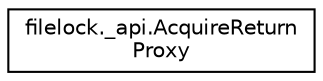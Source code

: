 digraph "Graphical Class Hierarchy"
{
 // LATEX_PDF_SIZE
  edge [fontname="Helvetica",fontsize="10",labelfontname="Helvetica",labelfontsize="10"];
  node [fontname="Helvetica",fontsize="10",shape=record];
  rankdir="LR";
  Node0 [label="filelock._api.AcquireReturn\lProxy",height=0.2,width=0.4,color="black", fillcolor="white", style="filled",URL="$classfilelock_1_1__api_1_1AcquireReturnProxy.html",tooltip=" "];
}
